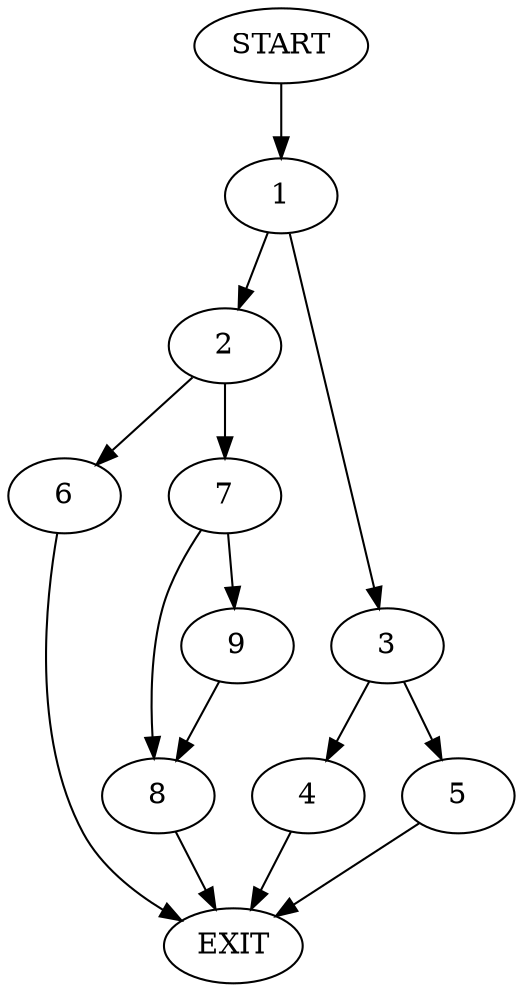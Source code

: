 digraph {
0 [label="START"]
10 [label="EXIT"]
0 -> 1
1 -> 2
1 -> 3
3 -> 4
3 -> 5
2 -> 6
2 -> 7
4 -> 10
5 -> 10
6 -> 10
7 -> 8
7 -> 9
8 -> 10
9 -> 8
}
